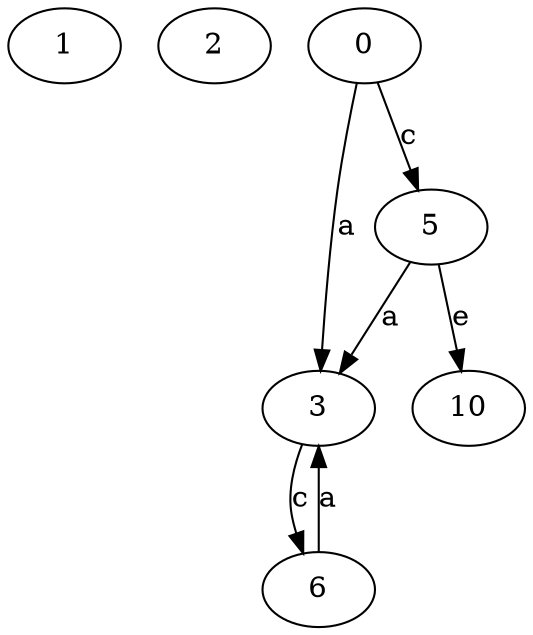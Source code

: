 strict digraph  {
1;
2;
3;
5;
6;
0;
10;
3 -> 6  [label=c];
5 -> 3  [label=a];
5 -> 10  [label=e];
6 -> 3  [label=a];
0 -> 3  [label=a];
0 -> 5  [label=c];
}
